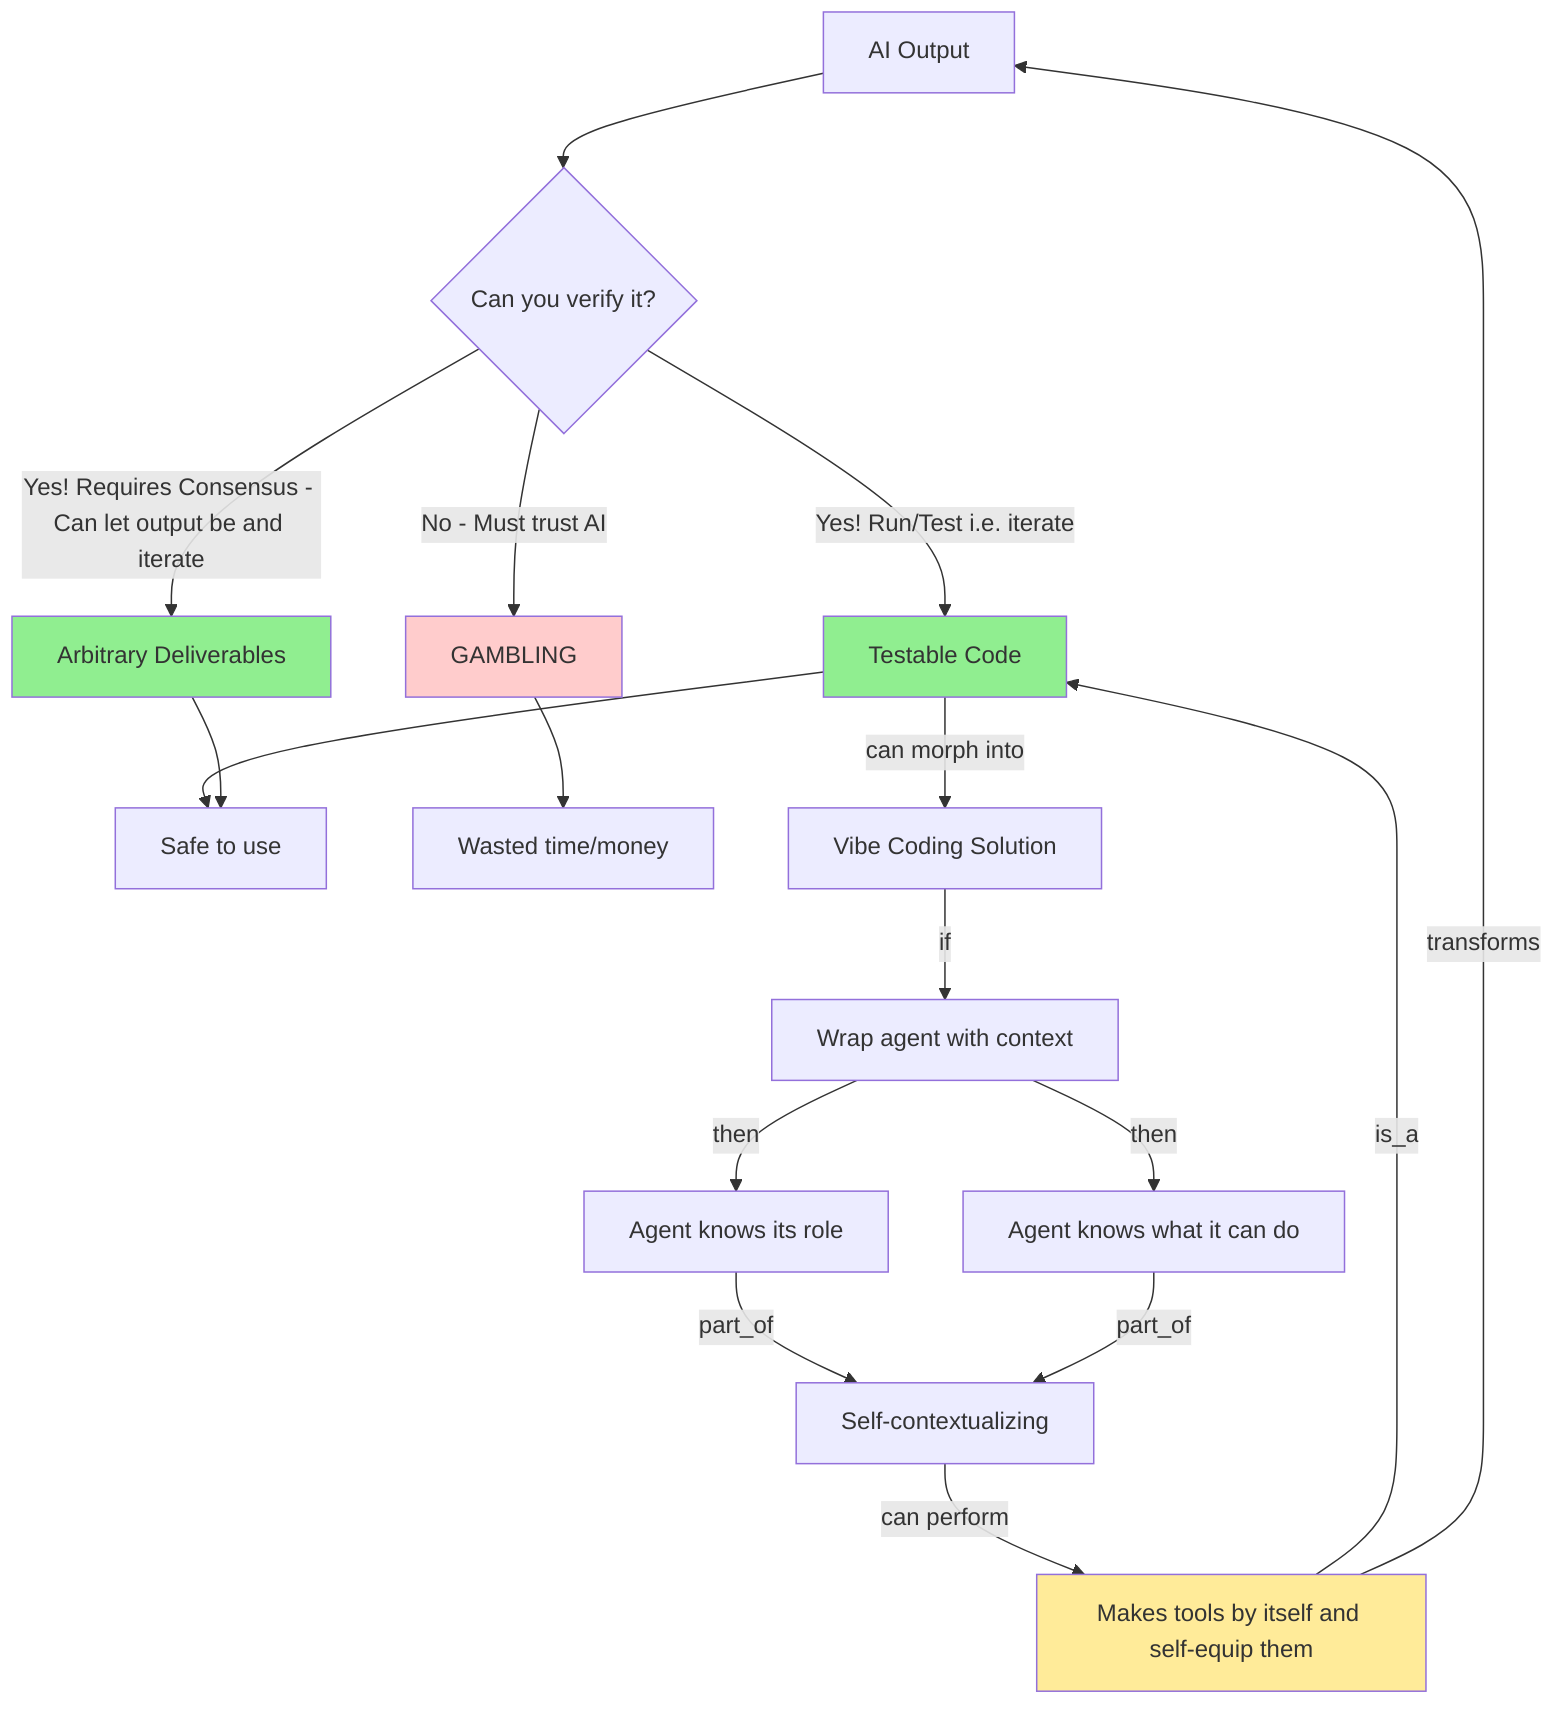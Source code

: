 flowchart TD
    A[AI Output] --> B{Can you verify it?}
    B -->|Yes! Run/Test i.e. iterate| C[Testable Code]
    B -->|Yes! Requires Consensus - Can let output be and iterate| D[Arbitrary Deliverables]
    B -->|No - Must trust AI| E[GAMBLING]
    
    C --> F[Safe to use]
    D --> F
    E --> G[Wasted time/money]
    
    H[Vibe Coding Solution] -->|if| I[Wrap agent with context]
    I -->|then| J[Agent knows its role]
    I -->|then| K[Agent knows what it can do]
    J -->|part_of| L[Self-contextualizing]
    K -->|part_of| L
    L -->|can perform| M[Makes tools by itself and self-equip them]
    M -->|is_a| C
    C -->|can morph into| H
    M -->|transforms| A
    
    style C fill:#90EE90
    style D fill:#90EE90
    style E fill:#ffcccc
    style M fill:#ffeb99